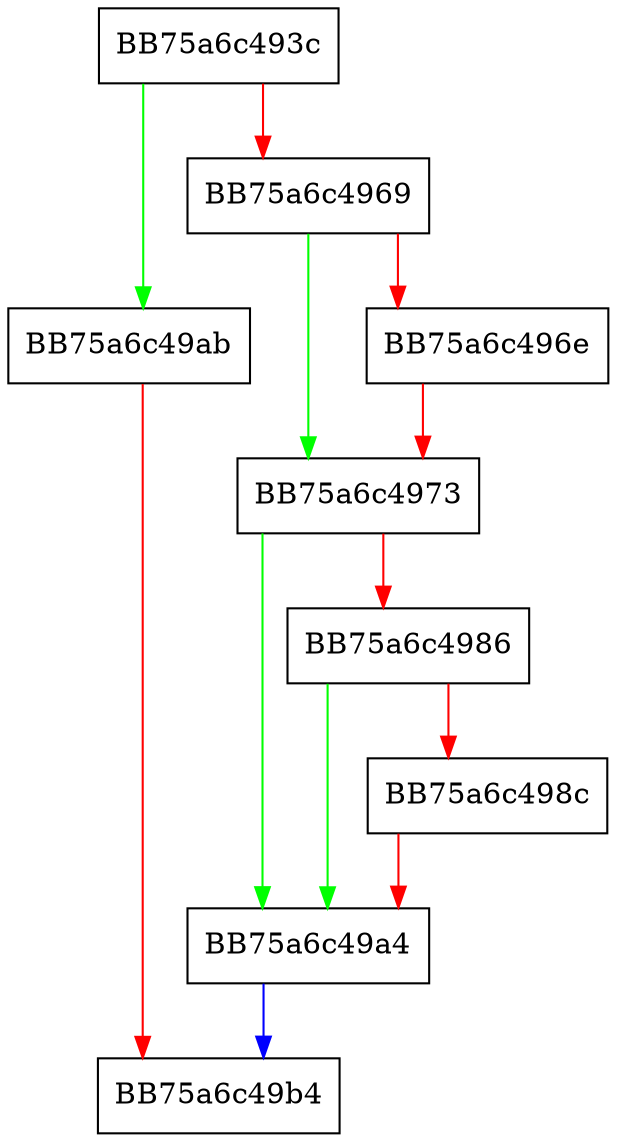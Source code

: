digraph GetSampleSubmissionMaxSize {
  node [shape="box"];
  graph [splines=ortho];
  BB75a6c493c -> BB75a6c49ab [color="green"];
  BB75a6c493c -> BB75a6c4969 [color="red"];
  BB75a6c4969 -> BB75a6c4973 [color="green"];
  BB75a6c4969 -> BB75a6c496e [color="red"];
  BB75a6c496e -> BB75a6c4973 [color="red"];
  BB75a6c4973 -> BB75a6c49a4 [color="green"];
  BB75a6c4973 -> BB75a6c4986 [color="red"];
  BB75a6c4986 -> BB75a6c49a4 [color="green"];
  BB75a6c4986 -> BB75a6c498c [color="red"];
  BB75a6c498c -> BB75a6c49a4 [color="red"];
  BB75a6c49a4 -> BB75a6c49b4 [color="blue"];
  BB75a6c49ab -> BB75a6c49b4 [color="red"];
}